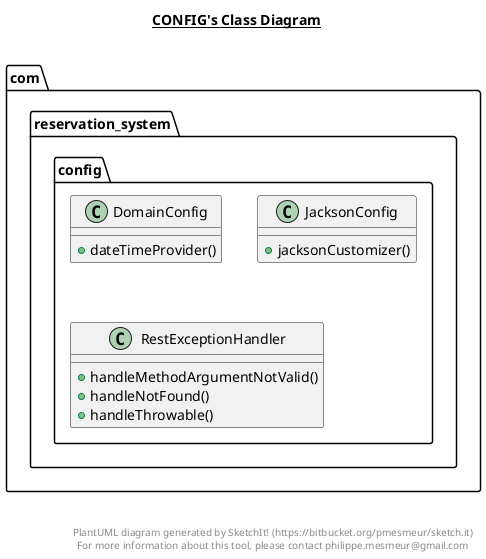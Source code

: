 @startuml

title __CONFIG's Class Diagram__\n

  namespace com.reservation_system {
    namespace config {
      class com.reservation_system.config.DomainConfig {
          + dateTimeProvider()
      }
    }
  }
  

  namespace com.reservation_system {
    namespace config {
      class com.reservation_system.config.JacksonConfig {
          + jacksonCustomizer()
      }
    }
  }
  

  namespace com.reservation_system {
    namespace config {
      class com.reservation_system.config.RestExceptionHandler {
          + handleMethodArgumentNotValid()
          + handleNotFound()
          + handleThrowable()
      }
    }
  }
  



right footer


PlantUML diagram generated by SketchIt! (https://bitbucket.org/pmesmeur/sketch.it)
For more information about this tool, please contact philippe.mesmeur@gmail.com
endfooter

@enduml
